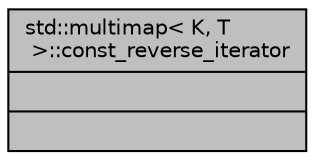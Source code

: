 digraph "std::multimap&lt; K, T &gt;::const_reverse_iterator"
{
  edge [fontname="Helvetica",fontsize="10",labelfontname="Helvetica",labelfontsize="10"];
  node [fontname="Helvetica",fontsize="10",shape=record];
  Node350 [label="{std::multimap\< K, T\l \>::const_reverse_iterator\n||}",height=0.2,width=0.4,color="black", fillcolor="grey75", style="filled", fontcolor="black"];
}
